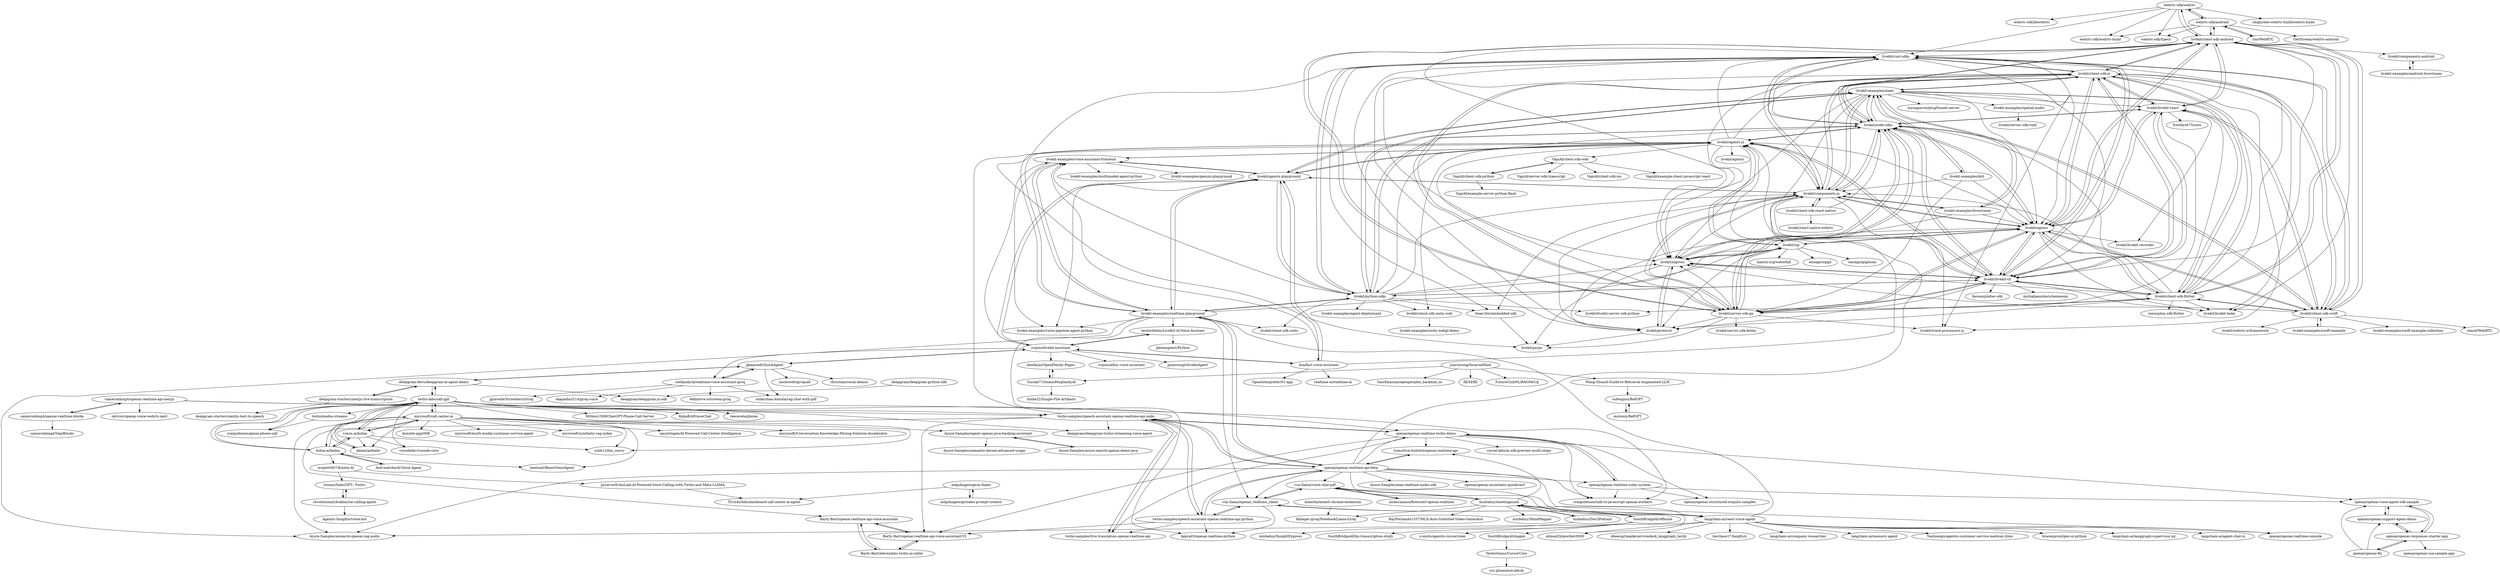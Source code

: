 digraph G {
"webrtc-sdk/webrtc" -> "webrtc-sdk/libwebrtc" ["e"=1]
"webrtc-sdk/webrtc" -> "webrtc-sdk/android"
"webrtc-sdk/webrtc" -> "shiguredo-webrtc-build/webrtc-build" ["e"=1]
"webrtc-sdk/webrtc" -> "webrtc-sdk/webrtc-build"
"webrtc-sdk/webrtc" -> "webrtc-sdk/Specs"
"webrtc-sdk/webrtc" -> "livekit/rust-sdks"
"webrtc-sdk/webrtc" -> "livekit/client-sdk-android"
"twilio/media-streams" -> "craigsdennis/genai-phone-call"
"livekit/livekit-react" -> "livekit/client-sdk-js"
"livekit/livekit-react" -> "livekit/node-sdks"
"livekit/livekit-react" -> "livekit/client-sdk-android"
"livekit/livekit-react" -> "livekit/egress"
"livekit/livekit-react" -> "livekit/client-sdk-swift"
"livekit/livekit-react" -> "livekit/livekit-cli"
"livekit/livekit-react" -> "livekit/livekit-recorder"
"livekit/livekit-react" -> "frostbyte73/core"
"livekit/livekit-react" -> "livekit/livekit-server-sdk-python"
"livekit/client-sdk-swift" -> "livekit-examples/swift-example"
"livekit/client-sdk-swift" -> "livekit/client-sdk-android"
"livekit/client-sdk-swift" -> "livekit/node-sdks"
"livekit/client-sdk-swift" -> "livekit/client-sdk-js"
"livekit/client-sdk-swift" -> "livekit/livekit-react"
"livekit/client-sdk-swift" -> "livekit/egress"
"livekit/client-sdk-swift" -> "livekit/rust-sdks"
"livekit/client-sdk-swift" -> "livekit-examples/swift-example-collection"
"livekit/client-sdk-swift" -> "stasel/WebRTC" ["e"=1]
"livekit/client-sdk-swift" -> "livekit/client-sdk-flutter"
"livekit/client-sdk-swift" -> "livekit/ingress"
"livekit/client-sdk-swift" -> "livekit/webrtc-xcframework"
"livekit/client-sdk-flutter" -> "livekit/server-sdk-go"
"livekit/client-sdk-flutter" -> "livekit/egress"
"livekit/client-sdk-flutter" -> "livekit/livekit-cli"
"livekit/client-sdk-flutter" -> "livekit/client-sdk-js"
"livekit/client-sdk-flutter" -> "livekit/node-sdks"
"livekit/client-sdk-flutter" -> "livekit/client-sdk-android"
"livekit/client-sdk-flutter" -> "livekit/components-js"
"livekit/client-sdk-flutter" -> "livekit/livekit-helm"
"livekit/client-sdk-flutter" -> "livekit/client-sdk-swift"
"livekit/client-sdk-flutter" -> "livekit/rust-sdks"
"livekit/client-sdk-flutter" -> "livekit/livekit-react"
"livekit/client-sdk-flutter" -> "livekit/protocol"
"livekit/client-sdk-flutter" -> "livekit-examples/meet"
"livekit/client-sdk-flutter" -> "livekit/ingress"
"livekit/client-sdk-flutter" -> "ionorg/ion-sdk-flutter" ["e"=1]
"livekit/server-sdk-go" -> "livekit/egress"
"livekit/server-sdk-go" -> "livekit/protocol"
"livekit/server-sdk-go" -> "livekit/ingress"
"livekit/server-sdk-go" -> "livekit/client-sdk-js"
"livekit/server-sdk-go" -> "livekit/client-sdk-flutter"
"livekit/server-sdk-go" -> "livekit/psrpc"
"livekit/server-sdk-go" -> "livekit/node-sdks"
"livekit/server-sdk-go" -> "livekit/sip"
"livekit/server-sdk-go" -> "livekit/livekit-cli"
"livekit/server-sdk-go" -> "livekit/client-sdk-android"
"livekit/server-sdk-go" -> "livekit/track-processors-js"
"livekit/server-sdk-go" -> "livekit/server-sdk-kotlin"
"livekit/server-sdk-go" -> "livekit/components-js"
"livekit/livekit-cli" -> "livekit/egress"
"livekit/livekit-cli" -> "livekit/ingress"
"livekit/livekit-cli" -> "livekit/client-sdk-js"
"livekit/livekit-cli" -> "livekit/node-sdks"
"livekit/livekit-cli" -> "livekit/protocol"
"livekit/livekit-cli" -> "livekit/livekit-react"
"livekit/livekit-cli" -> "livekit/client-sdk-flutter"
"livekit/livekit-cli" -> "livekit/components-js"
"livekit/livekit-cli" -> "livekit/server-sdk-go"
"livekit/livekit-cli" -> "livekit/rust-sdks"
"livekit/livekit-cli" -> "michaljanocko/schemawax"
"livekit/livekit-cli" -> "facemoji/alter-sdk" ["e"=1]
"livekit/livekit-cli" -> "livekit/python-sdks"
"livekit/livekit-cli" -> "livekit/livekit-helm"
"livekit/livekit-cli" -> "livekit/agents-js"
"deepgram/deepgram-python-sdk" -> "deepgram/deepgram-js-sdk"
"livekit/protocol" -> "livekit/psrpc"
"livekit/protocol" -> "livekit/ingress"
"livekit/client-sdk-android" -> "livekit/client-sdk-swift"
"livekit/client-sdk-android" -> "livekit/node-sdks"
"livekit/client-sdk-android" -> "livekit/livekit-react"
"livekit/client-sdk-android" -> "livekit/client-sdk-js"
"livekit/client-sdk-android" -> "livekit/egress"
"livekit/client-sdk-android" -> "livekit/components-android"
"livekit/client-sdk-android" -> "livekit/server-sdk-go"
"livekit/client-sdk-android" -> "livekit/client-sdk-flutter"
"livekit/client-sdk-android" -> "livekit/ingress"
"livekit/client-sdk-android" -> "livekit/livekit-cli"
"livekit/client-sdk-android" -> "livekit/rust-sdks"
"livekit/client-sdk-android" -> "webrtc-sdk/android"
"livekit/client-sdk-android" -> "livekit/livekit-helm"
"livekit/client-sdk-android" -> "webrtc-sdk/webrtc"
"livekit/client-sdk-js" -> "livekit/node-sdks"
"livekit/client-sdk-js" -> "livekit/livekit-react"
"livekit/client-sdk-js" -> "livekit/livekit-cli"
"livekit/client-sdk-js" -> "livekit/egress"
"livekit/client-sdk-js" -> "livekit/components-js"
"livekit/client-sdk-js" -> "livekit/server-sdk-go"
"livekit/client-sdk-js" -> "livekit/ingress"
"livekit/client-sdk-js" -> "livekit/client-sdk-swift"
"livekit/client-sdk-js" -> "livekit/rust-sdks"
"livekit/client-sdk-js" -> "livekit/client-sdk-android"
"livekit/client-sdk-js" -> "livekit-examples/meet"
"livekit/client-sdk-js" -> "livekit/client-sdk-flutter"
"livekit/client-sdk-js" -> "livekit/livekit-helm"
"livekit/client-sdk-js" -> "livekit/track-processors-js"
"livekit/client-sdk-js" -> "livekit/protocol"
"livekit/node-sdks" -> "livekit/client-sdk-js"
"livekit/node-sdks" -> "livekit/livekit-react"
"livekit/node-sdks" -> "livekit/egress"
"livekit/node-sdks" -> "livekit/ingress"
"livekit/node-sdks" -> "livekit/livekit-cli"
"livekit/node-sdks" -> "livekit/client-sdk-swift"
"livekit/node-sdks" -> "livekit/client-sdk-android"
"livekit/node-sdks" -> "livekit/components-js"
"livekit/node-sdks" -> "livekit-examples/meet"
"livekit/node-sdks" -> "livekit/client-sdk-unity-web"
"livekit/node-sdks" -> "livekit/agents-js"
"livekit/node-sdks" -> "livekit/server-sdk-go"
"livekit/node-sdks" -> "livekit/rust-sdks"
"livekit/node-sdks" -> "livekit/python-sdks"
"livekit/client-sdk-react-native" -> "livekit/react-native-webrtc"
"livekit/client-sdk-react-native" -> "livekit/node-sdks"
"livekit/client-sdk-react-native" -> "livekit/components-js"
"livekit/egress" -> "livekit/ingress"
"livekit/egress" -> "livekit/server-sdk-go"
"livekit/egress" -> "livekit/livekit-cli"
"livekit/egress" -> "livekit/node-sdks"
"livekit/egress" -> "livekit/client-sdk-js"
"livekit/egress" -> "livekit/sip"
"livekit/egress" -> "livekit/livekit-react"
"livekit/egress" -> "livekit/protocol"
"livekit/egress" -> "livekit/client-sdk-flutter"
"livekit/egress" -> "livekit/livekit-recorder"
"livekit/egress" -> "livekit/client-sdk-android"
"livekit/egress" -> "livekit/components-js"
"livekit/egress" -> "livekit/livekit-helm"
"livekit/egress" -> "livekit/client-sdk-swift"
"webrtc-sdk/android" -> "webrtc-sdk/webrtc"
"webrtc-sdk/android" -> "webrtc-sdk/Specs"
"webrtc-sdk/android" -> "rno/WebRTC"
"webrtc-sdk/android" -> "GetStream/webrtc-android" ["e"=1]
"webrtc-sdk/android" -> "livekit/client-sdk-android"
"webrtc-sdk/android" -> "webrtc-sdk/webrtc-build"
"livekit/rust-sdks" -> "livekit/ingress"
"livekit/rust-sdks" -> "livekit/protocol"
"livekit/rust-sdks" -> "livekit/components-js"
"livekit/rust-sdks" -> "livekit/client-sdk-js"
"livekit/rust-sdks" -> "livekit/node-sdks"
"livekit/rust-sdks" -> "Sean-Der/embedded-sdk"
"livekit/rust-sdks" -> "livekit/python-sdks"
"livekit/rust-sdks" -> "livekit/livekit-cli"
"livekit/rust-sdks" -> "livekit/egress"
"livekit/rust-sdks" -> "livekit/psrpc"
"livekit/rust-sdks" -> "livekit/client-sdk-swift"
"livekit/rust-sdks" -> "livekit/track-processors-js"
"livekit-examples/swift-example" -> "livekit/client-sdk-swift"
"livekit/client-sdk-unity-web" -> "livekit-examples/unity-webgl-demo"
"livekit/ingress" -> "livekit/egress"
"livekit/ingress" -> "livekit/protocol"
"livekit/ingress" -> "livekit/psrpc"
"livekit/ingress" -> "livekit/livekit-cli"
"livekit/ingress" -> "livekit/node-sdks"
"livekit-examples/meet" -> "livekit-examples/livestream"
"livekit-examples/meet" -> "livekit/components-js"
"livekit-examples/meet" -> "livekit/node-sdks"
"livekit-examples/meet" -> "livekit/client-sdk-js"
"livekit-examples/meet" -> "livekit/egress"
"livekit-examples/meet" -> "livekit/python-sdks"
"livekit-examples/meet" -> "livekit/sip"
"livekit-examples/meet" -> "livekit/livekit-cli"
"livekit-examples/meet" -> "livekit/agents-playground"
"livekit-examples/meet" -> "livekit-examples/kitt"
"livekit-examples/meet" -> "livekit/client-sdk-flutter"
"livekit-examples/meet" -> "mynaparrot/plugNmeet-server" ["e"=1]
"livekit-examples/meet" -> "livekit/ingress"
"livekit-examples/meet" -> "livekit-examples/spatial-audio"
"livekit-examples/meet" -> "livekit/livekit-react"
"livekit-examples/spatial-audio" -> "livekit/server-sdk-ruby"
"livekit/components-js" -> "livekit/client-sdk-js"
"livekit/components-js" -> "livekit-examples/meet"
"livekit/components-js" -> "livekit/node-sdks"
"livekit/components-js" -> "livekit/rust-sdks"
"livekit/components-js" -> "livekit/protocol"
"livekit/components-js" -> "livekit-examples/livestream"
"livekit/components-js" -> "livekit/ingress"
"livekit/components-js" -> "livekit/agents-playground"
"livekit/components-js" -> "livekit/track-processors-js"
"livekit/components-js" -> "livekit/egress"
"livekit/components-js" -> "livekit/livekit-cli"
"livekit/components-js" -> "livekit/agents-js"
"livekit/components-js" -> "livekit/client-sdk-react-native"
"livekit/components-js" -> "livekit/server-sdk-go"
"livekit/components-js" -> "Sean-Der/embedded-sdk"
"rno/WebRTC" -> "webrtc-sdk/android"
"junruxiong/IncarnaMind" -> "Wang-Shuo/A-Guide-to-Retrieval-Augmented-LLM"
"junruxiong/IncarnaMind" -> "FutureClubNL/RAGMeUp" ["e"=1]
"junruxiong/IncarnaMind" -> "YassKhazzan/openperplex_backend_os" ["e"=1]
"junruxiong/IncarnaMind" -> "fill3d/fill" ["e"=1]
"junruxiong/IncarnaMind" -> "Yusuke710/nanoPerplexityAI"
"Wang-Shuo/A-Guide-to-Retrieval-Augmented-LLM" -> "sufengniu/RefGPT"
"mutonix/RefGPT" -> "sufengniu/RefGPT"
"livekit/python-sdks" -> "livekit/agents-playground"
"livekit/python-sdks" -> "livekit/rust-sdks"
"livekit/python-sdks" -> "livekit/node-sdks"
"livekit/python-sdks" -> "livekit/client-sdk-unity"
"livekit/python-sdks" -> "livekit/livekit-server-sdk-python"
"livekit/python-sdks" -> "livekit-examples/realtime-playground"
"livekit/python-sdks" -> "livekit/ingress"
"livekit/python-sdks" -> "livekit-examples/agent-deployment"
"livekit/python-sdks" -> "Sean-Der/embedded-sdk"
"livekit/python-sdks" -> "livekit-examples/meet"
"livekit/python-sdks" -> "livekit/livekit-cli"
"livekit/python-sdks" -> "livekit/components-js"
"livekit/python-sdks" -> "livekit-examples/voice-assistant-frontend"
"livekit/python-sdks" -> "livekit/sip"
"livekit/python-sdks" -> "livekit/client-sdk-unity-web"
"livekit-examples/livestream" -> "livekit-examples/meet"
"livekit-examples/livestream" -> "livekit/ingress"
"livekit-examples/livestream" -> "livekit/components-js"
"livekit-examples/livestream" -> "livekit/egress"
"VapiAI/client-sdk-web" -> "VapiAI/client-sdk-python"
"VapiAI/client-sdk-web" -> "VapiAI/server-sdk-typescript"
"VapiAI/client-sdk-web" -> "VapiAI/client-sdk-ios"
"VapiAI/client-sdk-web" -> "VapiAI/example-client-javascript-react"
"sufengniu/RefGPT" -> "mutonix/RefGPT"
"Azure-Samples/azure-search-openai-demo-java" -> "Azure-Samples/agent-openai-java-banking-assistant"
"livekit-examples/kitt" -> "livekit/server-sdk-go"
"livekit-examples/kitt" -> "livekit/components-js"
"livekit-examples/kitt" -> "livekit-examples/meet"
"livekit-examples/kitt" -> "livekit/egress"
"livekit/components-android" -> "livekit-examples/android-livestream"
"livekit-examples/android-livestream" -> "livekit/components-android"
"gkamradt/QuickAgent" -> "serkandyck/realtime-voice-assistant-groq"
"gkamradt/QuickAgent" -> "unclecode/groqcall"
"gkamradt/QuickAgent" -> "sudarshan-koirala/rag-chat-with-pdf"
"gkamradt/QuickAgent" -> "svpino/livekit-assistant"
"gkamradt/QuickAgent" -> "deepgram-devs/deepgram-ai-agent-demo"
"gkamradt/QuickAgent" -> "christianrice/ai-demos" ["e"=1]
"twilio-labs/call-gpt" -> "microsoft/call-center-ai"
"twilio-labs/call-gpt" -> "akiani/aidialer"
"twilio-labs/call-gpt" -> "sshh12/llm_convo"
"twilio-labs/call-gpt" -> "voxos-ai/bolna"
"twilio-labs/call-gpt" -> "bolna-ai/bolna"
"twilio-labs/call-gpt" -> "deepgram-devs/deepgram-ai-agent-demo"
"twilio-labs/call-gpt" -> "twilio/media-streams"
"twilio-labs/call-gpt" -> "twilio-samples/speech-assistant-openai-realtime-api-node"
"twilio-labs/call-gpt" -> "craigsdennis/genai-phone-call"
"twilio-labs/call-gpt" -> "Mithun1508/ChatGPT-Phone-Call-Server"
"twilio-labs/call-gpt" -> "KoljaB/AIVoiceChat" ["e"=1]
"twilio-labs/call-gpt" -> "openai/openai-realtime-twilio-demo"
"twilio-labs/call-gpt" -> "deepgram/deepgram-twilio-streaming-voice-agent"
"twilio-labs/call-gpt" -> "vocodedev/vocode-core" ["e"=1]
"twilio-labs/call-gpt" -> "reecevela/phone"
"serkandyck/realtime-voice-assistant-groq" -> "gkamradt/QuickAgent"
"serkandyck/realtime-voice-assistant-groq" -> "definitive-io/crewai-groq" ["e"=1]
"serkandyck/realtime-voice-assistant-groq" -> "jgravelle/StrawberryGroq" ["e"=1]
"serkandyck/realtime-voice-assistant-groq" -> "sudarshan-koirala/rag-chat-with-pdf"
"serkandyck/realtime-voice-assistant-groq" -> "skapadia3214/groq-voice"
"deepgram-starters/nextjs-live-transcription" -> "deepgram-devs/deepgram-ai-agent-demo"
"deepgram-starters/nextjs-live-transcription" -> "deepgram-starters/nextjs-text-to-speech"
"deepgram-devs/deepgram-ai-agent-demo" -> "deepgram-starters/nextjs-live-transcription"
"deepgram-devs/deepgram-ai-agent-demo" -> "gkamradt/QuickAgent"
"deepgram-devs/deepgram-ai-agent-demo" -> "twilio-labs/call-gpt"
"deepgram-devs/deepgram-ai-agent-demo" -> "deepgram/deepgram-js-sdk"
"livekit/agents-js" -> "livekit-examples/realtime-playground"
"livekit/agents-js" -> "livekit/node-sdks"
"livekit/agents-js" -> "livekit/sip"
"livekit/agents-js" -> "livekit-examples/voice-assistant-frontend"
"livekit/agents-js" -> "livekit/components-js"
"livekit/agents-js" -> "livekit/livekit-cli"
"livekit/agents-js" -> "livekit/agents-playground"
"livekit/agents-js" -> "livekit/client-sdk-js"
"livekit/agents-js" -> "livekit/server-sdk-go"
"livekit/agents-js" -> "livekit/egress"
"livekit/agents-js" -> "livekit/ingress"
"livekit/agents-js" -> "livekit/agents" ["e"=1]
"livekit/agents-js" -> "livekit/rust-sdks"
"livekit/agents-js" -> "livekit/python-sdks"
"livekit/agents-js" -> "VapiAI/client-sdk-web"
"trizmo/SalesGPT---Twilio" -> "revolutionarybukhari/ai-calling-agent"
"revolutionarybukhari/ai-calling-agent" -> "Agentic-Insights/voice-bot"
"revolutionarybukhari/ai-calling-agent" -> "trizmo/SalesGPT---Twilio"
"microsoft/call-center-ai" -> "twilio-labs/call-gpt"
"microsoft/call-center-ai" -> "amulchapla/AI-Powered-Call-Center-Intelligence" ["e"=1]
"microsoft/call-center-ai" -> "sshh12/llm_convo"
"microsoft/call-center-ai" -> "bolna-ai/bolna"
"microsoft/call-center-ai" -> "microsoft/Conversation-Knowledge-Mining-Solution-Accelerator" ["e"=1]
"microsoft/call-center-ai" -> "akiani/aidialer"
"microsoft/call-center-ai" -> "voxos-ai/bolna"
"microsoft/call-center-ai" -> "kunzite-app/008" ["e"=1]
"microsoft/call-center-ai" -> "microsoft/multi-modal-customer-service-agent" ["e"=1]
"microsoft/call-center-ai" -> "Azure-Samples/aisearch-openai-rag-audio" ["e"=1]
"microsoft/call-center-ai" -> "microsoft/synthetic-rag-index"
"microsoft/call-center-ai" -> "Azure-Samples/agent-openai-java-banking-assistant"
"microsoft/call-center-ai" -> "bentoml/BentoVoiceAgent"
"voxos-ai/bolna" -> "bolna-ai/bolna"
"voxos-ai/bolna" -> "twilio-labs/call-gpt"
"voxos-ai/bolna" -> "akiani/aidialer"
"voxos-ai/bolna" -> "microsoft/call-center-ai"
"voxos-ai/bolna" -> "sshh12/llm_convo"
"voxos-ai/bolna" -> "vocodedev/vocode-core" ["e"=1]
"VapiAI/client-sdk-python" -> "VapiAI/client-sdk-web"
"VapiAI/client-sdk-python" -> "VapiAI/example-server-python-flask"
"livekit/agents-playground" -> "livekit/python-sdks"
"livekit/agents-playground" -> "livekit-examples/voice-assistant-frontend"
"livekit/agents-playground" -> "livekit/components-js"
"livekit/agents-playground" -> "livekit-examples/realtime-playground"
"livekit/agents-playground" -> "svpino/livekit-assistant"
"livekit/agents-playground" -> "livekit-examples/voice-pipeline-agent-python"
"livekit/agents-playground" -> "dsa/fast-voice-assistant"
"livekit/agents-playground" -> "livekit/agents-js"
"livekit/agents-playground" -> "livekit-examples/meet"
"livekit/sip" -> "livekit/ingress"
"livekit/sip" -> "livekit/egress"
"livekit/sip" -> "livekit/agents-js"
"livekit/sip" -> "livekit/protocol"
"livekit/sip" -> "livekit/server-sdk-go"
"livekit/sip" -> "emiago/sipgo" ["e"=1]
"livekit/sip" -> "emiago/gophone" ["e"=1]
"livekit/sip" -> "matrix-org/waterfall"
"run-llama/voice-chat-pdf" -> "nickscamara/firecrawl-openai-realtime"
"run-llama/voice-chat-pdf" -> "run-llama/openai_realtime_client"
"run-llama/voice-chat-pdf" -> "misbahsy/meetingmind"
"misbahsy/meetingmind" -> "misbahsy/Doc2Podcast"
"misbahsy/meetingmind" -> "run-llama/voice-chat-pdf"
"misbahsy/meetingmind" -> "SouthBridgeAI/offmute"
"misbahsy/meetingmind" -> "RayFernando1337/MLX-Auto-Subtitled-Video-Generator" ["e"=1]
"misbahsy/meetingmind" -> "transitive-bullshit/openai-realtime-api"
"misbahsy/meetingmind" -> "bklieger-groq/NotebookLlama-Groq"
"misbahsy/meetingmind" -> "ahmad2b/postbot3000" ["e"=1]
"misbahsy/meetingmind" -> "misbahsy/MindMapper"
"langchain-ai/react-voice-agent" -> "Azure-Samples/aisearch-openai-rag-audio" ["e"=1]
"langchain-ai/react-voice-agent" -> "langchain-ai/company-researcher" ["e"=1]
"langchain-ai/react-voice-agent" -> "run-llama/openai_realtime_client"
"langchain-ai/react-voice-agent" -> "langchain-ai/memory-agent" ["e"=1]
"langchain-ai/react-voice-agent" -> "Nachoeigu/agentic-customer-service-medical-clinic" ["e"=1]
"langchain-ai/react-voice-agent" -> "bracesproul/gen-ui-python" ["e"=1]
"langchain-ai/react-voice-agent" -> "ahmad2b/postbot3000" ["e"=1]
"langchain-ai/react-voice-agent" -> "openai/openai-realtime-console" ["e"=1]
"langchain-ai/react-voice-agent" -> "langchain-ai/langgraph-supervisor-py" ["e"=1]
"langchain-ai/react-voice-agent" -> "livekit-examples/realtime-playground"
"langchain-ai/react-voice-agent" -> "langchain-ai/agent-chat-ui" ["e"=1]
"langchain-ai/react-voice-agent" -> "dheerajrhegde/servicedesk_langgraph_tavily" ["e"=1]
"langchain-ai/react-voice-agent" -> "hwchase17/langfuzz"
"langchain-ai/react-voice-agent" -> "run-llama/voice-chat-pdf"
"akiani/aidialer" -> "twilio-labs/call-gpt"
"twilio-samples/speech-assistant-openai-realtime-api-node" -> "twilio-samples/live-translation-openai-realtime-api"
"twilio-samples/speech-assistant-openai-realtime-api-node" -> "twilio-samples/speech-assistant-openai-realtime-api-python"
"twilio-samples/speech-assistant-openai-realtime-api-node" -> "openai/openai-realtime-twilio-demo"
"twilio-samples/speech-assistant-openai-realtime-api-node" -> "openai/openai-realtime-api-beta"
"twilio-samples/speech-assistant-openai-realtime-api-node" -> "Barty-Bart/openai-realtime-api-voice-assistant-V2"
"twilio-samples/speech-assistant-openai-realtime-api-node" -> "Barty-Bart/openai-realtime-api-voice-assistant"
"twilio-samples/speech-assistant-openai-realtime-api-node" -> "deepgram/deepgram-twilio-streaming-voice-agent"
"twilio-samples/speech-assistant-openai-realtime-api-node" -> "livekit/agents-js"
"Yusuke710/nanoPerplexityAI" -> "alexfazio/OpenPlexity-Pages"
"Yusuke710/nanoPerplexityAI" -> "binhe22/Single-File-Artifacts"
"alexfazio/OpenPlexity-Pages" -> "Yusuke710/nanoPerplexityAI"
"twilio-samples/speech-assistant-openai-realtime-api-python" -> "twilio-samples/speech-assistant-openai-realtime-api-node"
"twilio-samples/speech-assistant-openai-realtime-api-python" -> "twilio-samples/live-translation-openai-realtime-api"
"twilio-samples/speech-assistant-openai-realtime-api-python" -> "Barty-Bart/openai-realtime-api-voice-assistant-V2"
"twilio-samples/speech-assistant-openai-realtime-api-python" -> "run-llama/openai_realtime_client"
"twilio-samples/speech-assistant-openai-realtime-api-python" -> "openai/openai-realtime-api-beta"
"twilio-samples/speech-assistant-openai-realtime-api-python" -> "AgoraIO/openai-realtime-python"
"transitive-bullshit/openai-realtime-api" -> "openai/openai-realtime-api-beta"
"techwithtim/LiveKit-AI-Voice-Assitant" -> "Jalsemgeest/Python"
"techwithtim/LiveKit-AI-Voice-Assitant" -> "svpino/livekit-assistant"
"SouthBridgeAI/offmute" -> "misbahsy/meetingmind"
"SouthBridgeAI/offmute" -> "s-smits/agentic-cursorrules" ["e"=1]
"SouthBridgeAI/offmute" -> "SouthBridgeAI/diagen"
"SouthBridgeAI/offmute" -> "SouthBridgeAI/llm-transcription-study"
"svpino/livekit-assistant" -> "techwithtim/LiveKit-AI-Voice-Assitant"
"svpino/livekit-assistant" -> "svpino/alloy-voice-assistant" ["e"=1]
"svpino/livekit-assistant" -> "livekit/agents-playground"
"svpino/livekit-assistant" -> "livekit-examples/voice-assistant-frontend"
"svpino/livekit-assistant" -> "jjmlovesgit/livekitAgent"
"svpino/livekit-assistant" -> "serkandyck/realtime-voice-assistant-groq"
"svpino/livekit-assistant" -> "gkamradt/QuickAgent"
"svpino/livekit-assistant" -> "alexfazio/OpenPlexity-Pages"
"svpino/livekit-assistant" -> "dsa/fast-voice-assistant"
"Anil-matcha/AI-Voice-Agent" -> "bolna-ai/bolna"
"Azure-Samples/agent-openai-java-banking-assistant" -> "Azure-Samples/azure-search-openai-demo-java"
"Azure-Samples/agent-openai-java-banking-assistant" -> "Azure-Samples/semantic-kernel-advanced-usage" ["e"=1]
"run-llama/openai_realtime_client" -> "run-llama/voice-chat-pdf"
"run-llama/openai_realtime_client" -> "twilio-samples/speech-assistant-openai-realtime-api-python"
"run-llama/openai_realtime_client" -> "langchain-ai/react-voice-agent"
"run-llama/openai_realtime_client" -> "AgoraIO/openai-realtime-python"
"misbahsy/Doc2Podcast" -> "misbahsy/InsightExpress" ["e"=1]
"misbahsy/Doc2Podcast" -> "misbahsy/meetingmind"
"mem0ai/mem0-chrome-extension" -> "bklieger-groq/NotebookLlama-Groq"
"cameronking4/openai-realtime-blocks" -> "cameronking4/openai-realtime-api-nextjs"
"cameronking4/openai-realtime-blocks" -> "cameronking4/VapiBlocks"
"twilio-samples/live-translation-openai-realtime-api" -> "twilio-samples/speech-assistant-openai-realtime-api-node"
"SouthBridgeAI/diagen" -> "TechxGenus/CursorCore"
"openai/openai-realtime-api-beta" -> "openai/openai-realtime-console" ["e"=1]
"openai/openai-realtime-api-beta" -> "livekit-examples/realtime-playground"
"openai/openai-realtime-api-beta" -> "twilio-samples/speech-assistant-openai-realtime-api-node"
"openai/openai-realtime-api-beta" -> "transitive-bullshit/openai-realtime-api"
"openai/openai-realtime-api-beta" -> "twilio-samples/speech-assistant-openai-realtime-api-python"
"openai/openai-realtime-api-beta" -> "Azure-Samples/aoai-realtime-audio-sdk" ["e"=1]
"openai/openai-realtime-api-beta" -> "run-llama/openai_realtime_client"
"openai/openai-realtime-api-beta" -> "openai/openai-assistants-quickstart" ["e"=1]
"openai/openai-realtime-api-beta" -> "openai/openai-realtime-twilio-demo"
"openai/openai-realtime-api-beta" -> "Azure-Samples/aisearch-openai-rag-audio" ["e"=1]
"openai/openai-realtime-api-beta" -> "run-llama/voice-chat-pdf"
"openai/openai-realtime-api-beta" -> "livekit/agents-js"
"openai/openai-realtime-api-beta" -> "langchain-ai/react-voice-agent"
"openai/openai-realtime-api-beta" -> "craigsdennis/talk-to-javascript-openai-workers"
"openai/openai-realtime-api-beta" -> "openai/openai-realtime-solar-system"
"bolna-ai/bolna" -> "Anil-matcha/AI-Voice-Agent"
"bolna-ai/bolna" -> "bentoml/BentoVoiceAgent"
"bolna-ai/bolna" -> "voxos-ai/bolna"
"bolna-ai/bolna" -> "avijeett007/Knotie-AI"
"bolna-ai/bolna" -> "twilio-labs/call-gpt"
"bolna-ai/bolna" -> "microsoft/call-center-ai"
"livekit-examples/realtime-playground" -> "livekit/agents-js"
"livekit-examples/realtime-playground" -> "livekit-examples/voice-assistant-frontend"
"livekit-examples/realtime-playground" -> "livekit/agents-playground"
"livekit-examples/realtime-playground" -> "livekit/python-sdks"
"livekit-examples/realtime-playground" -> "openai/openai-realtime-api-beta"
"livekit-examples/realtime-playground" -> "livekit/sip"
"livekit-examples/realtime-playground" -> "livekit/client-sdk-unity"
"livekit-examples/realtime-playground" -> "techwithtim/LiveKit-AI-Voice-Assitant"
"livekit-examples/realtime-playground" -> "AgoraIO/openai-realtime-python"
"livekit-examples/realtime-playground" -> "run-llama/openai_realtime_client"
"livekit-examples/realtime-playground" -> "livekit-examples/voice-pipeline-agent-python"
"livekit-examples/realtime-playground" -> "Azure-Samples/aisearch-openai-rag-audio" ["e"=1]
"pyserve/EchoLink-AI-Powered-Voice-Calling-with-Twilio-and-Meta-LLAMA" -> "Th1b4uthkt/dashboard-call-center-ai-agent"
"nickscamara/firecrawl-openai-realtime" -> "run-llama/voice-chat-pdf"
"dsa/fast-voice-assistant" -> "livekit/agents-playground"
"dsa/fast-voice-assistant" -> "livekit/agents-js"
"dsa/fast-voice-assistant" -> "OpenInterpreter/01-app"
"dsa/fast-voice-assistant" -> "svpino/livekit-assistant"
"dsa/fast-voice-assistant" -> "livekit-examples/voice-assistant-frontend"
"dsa/fast-voice-assistant" -> "realtime-ai/realtime-ai"
"Barty-Bart/openai-realtime-api-voice-assistant" -> "Barty-Bart/openai-realtime-api-voice-assistant-V2"
"Barty-Bart/openai-realtime-api-voice-assistant" -> "Barty-Bart/elevenlabs-twilio-ai-caller"
"Barty-Bart/openai-realtime-api-voice-assistant-V2" -> "Barty-Bart/openai-realtime-api-voice-assistant"
"Barty-Bart/openai-realtime-api-voice-assistant-V2" -> "Barty-Bart/elevenlabs-twilio-ai-caller"
"TechxGenus/CursorCore" -> "ysy-phoenix/evalhub"
"avijeett007/Knotie-AI" -> "trizmo/SalesGPT---Twilio"
"avijeett007/Knotie-AI" -> "pyserve/EchoLink-AI-Powered-Voice-Calling-with-Twilio-and-Meta-LLAMA"
"askjohngeorge/ai-dialer" -> "askjohngeorge/sales-prompt-creator"
"askjohngeorge/ai-dialer" -> "Th1b4uthkt/dashboard-call-center-ai-agent"
"Sean-Der/embedded-sdk" -> "livekit/psrpc"
"livekit-examples/voice-assistant-frontend" -> "livekit-examples/multimodal-agent-python"
"livekit-examples/voice-assistant-frontend" -> "livekit/agents-playground"
"livekit-examples/voice-assistant-frontend" -> "livekit-examples/realtime-playground"
"livekit-examples/voice-assistant-frontend" -> "livekit-examples/voice-pipeline-agent-python"
"livekit-examples/voice-assistant-frontend" -> "livekit-examples/gemini-playground"
"livekit-examples/voice-assistant-frontend" -> "livekit/agents-js"
"askjohngeorge/sales-prompt-creator" -> "askjohngeorge/ai-dialer"
"Barty-Bart/elevenlabs-twilio-ai-caller" -> "Barty-Bart/openai-realtime-api-voice-assistant-V2"
"Barty-Bart/elevenlabs-twilio-ai-caller" -> "Barty-Bart/openai-realtime-api-voice-assistant"
"cameronking4/openai-realtime-api-nextjs" -> "cameronking4/openai-realtime-blocks"
"cameronking4/openai-realtime-api-nextjs" -> "skrivov/openai-voice-webrtc-next"
"cameronking4/openai-realtime-api-nextjs" -> "craigsdennis/talk-to-javascript-openai-workers"
"cameronking4/openai-realtime-api-nextjs" -> "twilio-samples/speech-assistant-openai-realtime-api-node"
"openai/openai-fm" -> "openai/openai-support-agent-demo"
"openai/openai-fm" -> "openai/openai-responses-starter-app"
"openai/openai-fm" -> "openai/openai-voice-agent-sdk-sample"
"openai/openai-realtime-twilio-demo" -> "twilio-samples/speech-assistant-openai-realtime-api-node"
"openai/openai-realtime-twilio-demo" -> "openai/openai-realtime-solar-system"
"openai/openai-realtime-twilio-demo" -> "openai/openai-structured-outputs-samples" ["e"=1]
"openai/openai-realtime-twilio-demo" -> "transitive-bullshit/openai-realtime-api"
"openai/openai-realtime-twilio-demo" -> "vercel-labs/ai-sdk-preview-multi-steps" ["e"=1]
"openai/openai-realtime-twilio-demo" -> "openai/openai-voice-agent-sdk-sample"
"openai/openai-realtime-twilio-demo" -> "twilio-samples/live-translation-openai-realtime-api"
"openai/openai-realtime-twilio-demo" -> "Barty-Bart/openai-realtime-api-voice-assistant-V2"
"openai/openai-realtime-twilio-demo" -> "craigsdennis/talk-to-javascript-openai-workers"
"openai/openai-realtime-solar-system" -> "openai/openai-realtime-twilio-demo"
"openai/openai-realtime-solar-system" -> "openai/openai-structured-outputs-samples" ["e"=1]
"openai/openai-realtime-solar-system" -> "openai/openai-voice-agent-sdk-sample"
"openai/openai-realtime-solar-system" -> "craigsdennis/talk-to-javascript-openai-workers"
"openai/openai-support-agent-demo" -> "openai/openai-voice-agent-sdk-sample"
"openai/openai-support-agent-demo" -> "openai/openai-responses-starter-app"
"openai/openai-voice-agent-sdk-sample" -> "openai/openai-support-agent-demo"
"openai/openai-voice-agent-sdk-sample" -> "openai/openai-responses-starter-app"
"openai/openai-responses-starter-app" -> "openai/openai-support-agent-demo"
"openai/openai-responses-starter-app" -> "openai/openai-voice-agent-sdk-sample"
"openai/openai-responses-starter-app" -> "openai/openai-cua-sample-app" ["e"=1]
"openai/openai-responses-starter-app" -> "openai/openai-fm"
"webrtc-sdk/webrtc" ["l"="42.654,-1.289"]
"webrtc-sdk/libwebrtc" ["l"="63.377,-14.108"]
"webrtc-sdk/android" ["l"="42.637,-1.275"]
"shiguredo-webrtc-build/webrtc-build" ["l"="63.324,-14.061"]
"webrtc-sdk/webrtc-build" ["l"="42.622,-1.292"]
"webrtc-sdk/Specs" ["l"="42.616,-1.277"]
"livekit/rust-sdks" ["l"="42.717,-1.305"]
"livekit/client-sdk-android" ["l"="42.686,-1.312"]
"twilio/media-streams" ["l"="43.02,-1.319"]
"craigsdennis/genai-phone-call" ["l"="43.017,-1.299"]
"livekit/livekit-react" ["l"="42.69,-1.333"]
"livekit/client-sdk-js" ["l"="42.705,-1.321"]
"livekit/node-sdks" ["l"="42.73,-1.336"]
"livekit/egress" ["l"="42.718,-1.343"]
"livekit/client-sdk-swift" ["l"="42.688,-1.349"]
"livekit/livekit-cli" ["l"="42.72,-1.325"]
"livekit/livekit-recorder" ["l"="42.686,-1.37"]
"frostbyte73/core" ["l"="42.652,-1.343"]
"livekit/livekit-server-sdk-python" ["l"="42.704,-1.292"]
"livekit-examples/swift-example" ["l"="42.656,-1.374"]
"livekit-examples/swift-example-collection" ["l"="42.653,-1.359"]
"stasel/WebRTC" ["l"="65.128,-14.348"]
"livekit/client-sdk-flutter" ["l"="42.705,-1.338"]
"livekit/ingress" ["l"="42.735,-1.325"]
"livekit/webrtc-xcframework" ["l"="42.67,-1.382"]
"livekit/server-sdk-go" ["l"="42.73,-1.312"]
"livekit/components-js" ["l"="42.745,-1.335"]
"livekit/livekit-helm" ["l"="42.676,-1.331"]
"livekit/protocol" ["l"="42.741,-1.308"]
"livekit-examples/meet" ["l"="42.74,-1.353"]
"ionorg/ion-sdk-flutter" ["l"="65.049,-13.442"]
"livekit/psrpc" ["l"="42.734,-1.288"]
"livekit/sip" ["l"="42.765,-1.335"]
"livekit/track-processors-js" ["l"="42.72,-1.287"]
"livekit/server-sdk-kotlin" ["l"="42.713,-1.263"]
"michaljanocko/schemawax" ["l"="42.657,-1.325"]
"facemoji/alter-sdk" ["l"="-33.951,-26.096"]
"livekit/python-sdks" ["l"="42.761,-1.316"]
"livekit/agents-js" ["l"="42.779,-1.315"]
"deepgram/deepgram-python-sdk" ["l"="43.084,-1.193"]
"deepgram/deepgram-js-sdk" ["l"="43.041,-1.223"]
"livekit/components-android" ["l"="42.635,-1.321"]
"livekit/client-sdk-unity-web" ["l"="42.768,-1.365"]
"livekit/client-sdk-react-native" ["l"="42.751,-1.383"]
"livekit/react-native-webrtc" ["l"="42.749,-1.417"]
"rno/WebRTC" ["l"="42.612,-1.253"]
"GetStream/webrtc-android" ["l"="54.419,-14.266"]
"Sean-Der/embedded-sdk" ["l"="42.751,-1.289"]
"livekit-examples/unity-webgl-demo" ["l"="42.778,-1.403"]
"livekit-examples/livestream" ["l"="42.717,-1.367"]
"livekit/agents-playground" ["l"="42.802,-1.328"]
"livekit-examples/kitt" ["l"="42.73,-1.38"]
"mynaparrot/plugNmeet-server" ["l"="13.341,-8.392"]
"livekit-examples/spatial-audio" ["l"="42.711,-1.418"]
"livekit/server-sdk-ruby" ["l"="42.696,-1.448"]
"junruxiong/IncarnaMind" ["l"="43.01,-1.005"]
"Wang-Shuo/A-Guide-to-Retrieval-Augmented-LLM" ["l"="43.03,-0.948"]
"FutureClubNL/RAGMeUp" ["l"="41.375,0.546"]
"YassKhazzan/openperplex_backend_os" ["l"="41.361,0.458"]
"fill3d/fill" ["l"="40.843,6.045"]
"Yusuke710/nanoPerplexityAI" ["l"="42.973,-1.097"]
"sufengniu/RefGPT" ["l"="43.044,-0.905"]
"mutonix/RefGPT" ["l"="43.053,-0.881"]
"livekit/client-sdk-unity" ["l"="42.785,-1.28"]
"livekit-examples/realtime-playground" ["l"="42.817,-1.287"]
"livekit-examples/agent-deployment" ["l"="42.788,-1.349"]
"livekit-examples/voice-assistant-frontend" ["l"="42.819,-1.318"]
"VapiAI/client-sdk-web" ["l"="42.789,-1.437"]
"VapiAI/client-sdk-python" ["l"="42.789,-1.475"]
"VapiAI/server-sdk-typescript" ["l"="42.768,-1.464"]
"VapiAI/client-sdk-ios" ["l"="42.799,-1.458"]
"VapiAI/example-client-javascript-react" ["l"="42.816,-1.46"]
"Azure-Samples/azure-search-openai-demo-java" ["l"="43.172,-1.26"]
"Azure-Samples/agent-openai-java-banking-assistant" ["l"="43.145,-1.263"]
"livekit-examples/android-livestream" ["l"="42.612,-1.326"]
"gkamradt/QuickAgent" ["l"="42.946,-1.329"]
"serkandyck/realtime-voice-assistant-groq" ["l"="42.927,-1.355"]
"unclecode/groqcall" ["l"="42.985,-1.369"]
"sudarshan-koirala/rag-chat-with-pdf" ["l"="42.954,-1.365"]
"svpino/livekit-assistant" ["l"="42.881,-1.315"]
"deepgram-devs/deepgram-ai-agent-demo" ["l"="42.989,-1.287"]
"christianrice/ai-demos" ["l"="41.884,0.57"]
"twilio-labs/call-gpt" ["l"="43.02,-1.268"]
"microsoft/call-center-ai" ["l"="43.085,-1.27"]
"akiani/aidialer" ["l"="43.049,-1.261"]
"sshh12/llm_convo" ["l"="43.067,-1.25"]
"voxos-ai/bolna" ["l"="43.061,-1.282"]
"bolna-ai/bolna" ["l"="43.084,-1.301"]
"twilio-samples/speech-assistant-openai-realtime-api-node" ["l"="42.881,-1.212"]
"Mithun1508/ChatGPT-Phone-Call-Server" ["l"="43.033,-1.291"]
"KoljaB/AIVoiceChat" ["l"="41.888,0.903"]
"openai/openai-realtime-twilio-demo" ["l"="42.883,-1.18"]
"deepgram/deepgram-twilio-streaming-voice-agent" ["l"="42.954,-1.243"]
"vocodedev/vocode-core" ["l"="41.059,0.574"]
"reecevela/phone" ["l"="43.044,-1.312"]
"definitive-io/crewai-groq" ["l"="40.091,-2.056"]
"jgravelle/StrawberryGroq" ["l"="41.664,0.466"]
"skapadia3214/groq-voice" ["l"="42.934,-1.392"]
"deepgram-starters/nextjs-live-transcription" ["l"="42.986,-1.258"]
"deepgram-starters/nextjs-text-to-speech" ["l"="42.995,-1.236"]
"livekit/agents" ["l"="41.1,0.227"]
"trizmo/SalesGPT---Twilio" ["l"="43.166,-1.37"]
"revolutionarybukhari/ai-calling-agent" ["l"="43.179,-1.389"]
"Agentic-Insights/voice-bot" ["l"="43.192,-1.407"]
"amulchapla/AI-Powered-Call-Center-Intelligence" ["l"="-44.489,7.232"]
"microsoft/Conversation-Knowledge-Mining-Solution-Accelerator" ["l"="-44.462,7.197"]
"kunzite-app/008" ["l"="45.02,25.797"]
"microsoft/multi-modal-customer-service-agent" ["l"="-44.486,7.139"]
"Azure-Samples/aisearch-openai-rag-audio" ["l"="-44.436,7.176"]
"microsoft/synthetic-rag-index" ["l"="43.114,-1.255"]
"bentoml/BentoVoiceAgent" ["l"="43.111,-1.289"]
"VapiAI/example-server-python-flask" ["l"="42.791,-1.503"]
"livekit-examples/voice-pipeline-agent-python" ["l"="42.829,-1.305"]
"dsa/fast-voice-assistant" ["l"="42.842,-1.35"]
"emiago/sipgo" ["l"="65.09,-13.148"]
"emiago/gophone" ["l"="65.125,-13.105"]
"matrix-org/waterfall" ["l"="42.795,-1.382"]
"run-llama/voice-chat-pdf" ["l"="42.92,-1.209"]
"nickscamara/firecrawl-openai-realtime" ["l"="42.949,-1.207"]
"run-llama/openai_realtime_client" ["l"="42.866,-1.244"]
"misbahsy/meetingmind" ["l"="42.971,-1.143"]
"misbahsy/Doc2Podcast" ["l"="42.995,-1.125"]
"SouthBridgeAI/offmute" ["l"="43.03,-1.107"]
"RayFernando1337/MLX-Auto-Subtitled-Video-Generator" ["l"="27.622,-21.016"]
"transitive-bullshit/openai-realtime-api" ["l"="42.91,-1.178"]
"bklieger-groq/NotebookLlama-Groq" ["l"="42.954,-1.074"]
"ahmad2b/postbot3000" ["l"="41.548,0.471"]
"misbahsy/MindMapper" ["l"="43.009,-1.153"]
"langchain-ai/react-voice-agent" ["l"="42.886,-1.257"]
"langchain-ai/company-researcher" ["l"="41.567,0.388"]
"langchain-ai/memory-agent" ["l"="41.689,0.407"]
"Nachoeigu/agentic-customer-service-medical-clinic" ["l"="41.527,0.489"]
"bracesproul/gen-ui-python" ["l"="41.548,0.53"]
"openai/openai-realtime-console" ["l"="41.133,0.262"]
"langchain-ai/langgraph-supervisor-py" ["l"="41.487,0.306"]
"langchain-ai/agent-chat-ui" ["l"="41.5,0.362"]
"dheerajrhegde/servicedesk_langgraph_tavily" ["l"="41.577,0.517"]
"hwchase17/langfuzz" ["l"="42.912,-1.274"]
"twilio-samples/live-translation-openai-realtime-api" ["l"="42.863,-1.193"]
"twilio-samples/speech-assistant-openai-realtime-api-python" ["l"="42.84,-1.219"]
"openai/openai-realtime-api-beta" ["l"="42.861,-1.221"]
"Barty-Bart/openai-realtime-api-voice-assistant-V2" ["l"="42.842,-1.186"]
"Barty-Bart/openai-realtime-api-voice-assistant" ["l"="42.823,-1.19"]
"alexfazio/OpenPlexity-Pages" ["l"="42.948,-1.169"]
"binhe22/Single-File-Artifacts" ["l"="42.986,-1.07"]
"AgoraIO/openai-realtime-python" ["l"="42.83,-1.251"]
"techwithtim/LiveKit-AI-Voice-Assitant" ["l"="42.859,-1.309"]
"Jalsemgeest/Python" ["l"="42.874,-1.34"]
"s-smits/agentic-cursorrules" ["l"="41.537,0.203"]
"SouthBridgeAI/diagen" ["l"="43.085,-1.077"]
"SouthBridgeAI/llm-transcription-study" ["l"="43.05,-1.081"]
"svpino/alloy-voice-assistant" ["l"="41.212,0.435"]
"jjmlovesgit/livekitAgent" ["l"="42.9,-1.335"]
"Anil-matcha/AI-Voice-Agent" ["l"="43.104,-1.326"]
"Azure-Samples/semantic-kernel-advanced-usage" ["l"="-44.412,7.112"]
"misbahsy/InsightExpress" ["l"="52.371,28.008"]
"mem0ai/mem0-chrome-extension" ["l"="42.945,-1.024"]
"cameronking4/openai-realtime-blocks" ["l"="42.883,-1.081"]
"cameronking4/openai-realtime-api-nextjs" ["l"="42.881,-1.118"]
"cameronking4/VapiBlocks" ["l"="42.878,-1.049"]
"TechxGenus/CursorCore" ["l"="43.121,-1.057"]
"Azure-Samples/aoai-realtime-audio-sdk" ["l"="-44.489,7.204"]
"openai/openai-assistants-quickstart" ["l"="41.113,0.346"]
"craigsdennis/talk-to-javascript-openai-workers" ["l"="42.876,-1.152"]
"openai/openai-realtime-solar-system" ["l"="42.849,-1.153"]
"avijeett007/Knotie-AI" ["l"="43.146,-1.34"]
"pyserve/EchoLink-AI-Powered-Voice-Calling-with-Twilio-and-Meta-LLAMA" ["l"="43.186,-1.348"]
"Th1b4uthkt/dashboard-call-center-ai-agent" ["l"="43.219,-1.357"]
"OpenInterpreter/01-app" ["l"="42.863,-1.414"]
"realtime-ai/realtime-ai" ["l"="42.867,-1.383"]
"Barty-Bart/elevenlabs-twilio-ai-caller" ["l"="42.813,-1.172"]
"ysy-phoenix/evalhub" ["l"="43.141,-1.046"]
"askjohngeorge/ai-dialer" ["l"="43.246,-1.366"]
"askjohngeorge/sales-prompt-creator" ["l"="43.264,-1.372"]
"livekit-examples/multimodal-agent-python" ["l"="42.842,-1.326"]
"livekit-examples/gemini-playground" ["l"="42.82,-1.345"]
"skrivov/openai-voice-webrtc-next" ["l"="42.866,-1.092"]
"openai/openai-fm" ["l"="42.793,-1.058"]
"openai/openai-support-agent-demo" ["l"="42.813,-1.08"]
"openai/openai-responses-starter-app" ["l"="42.793,-1.085"]
"openai/openai-voice-agent-sdk-sample" ["l"="42.822,-1.107"]
"openai/openai-structured-outputs-samples" ["l"="41.375,0.279"]
"vercel-labs/ai-sdk-preview-multi-steps" ["l"="41.47,0.666"]
"openai/openai-cua-sample-app" ["l"="41.294,0.218"]
}